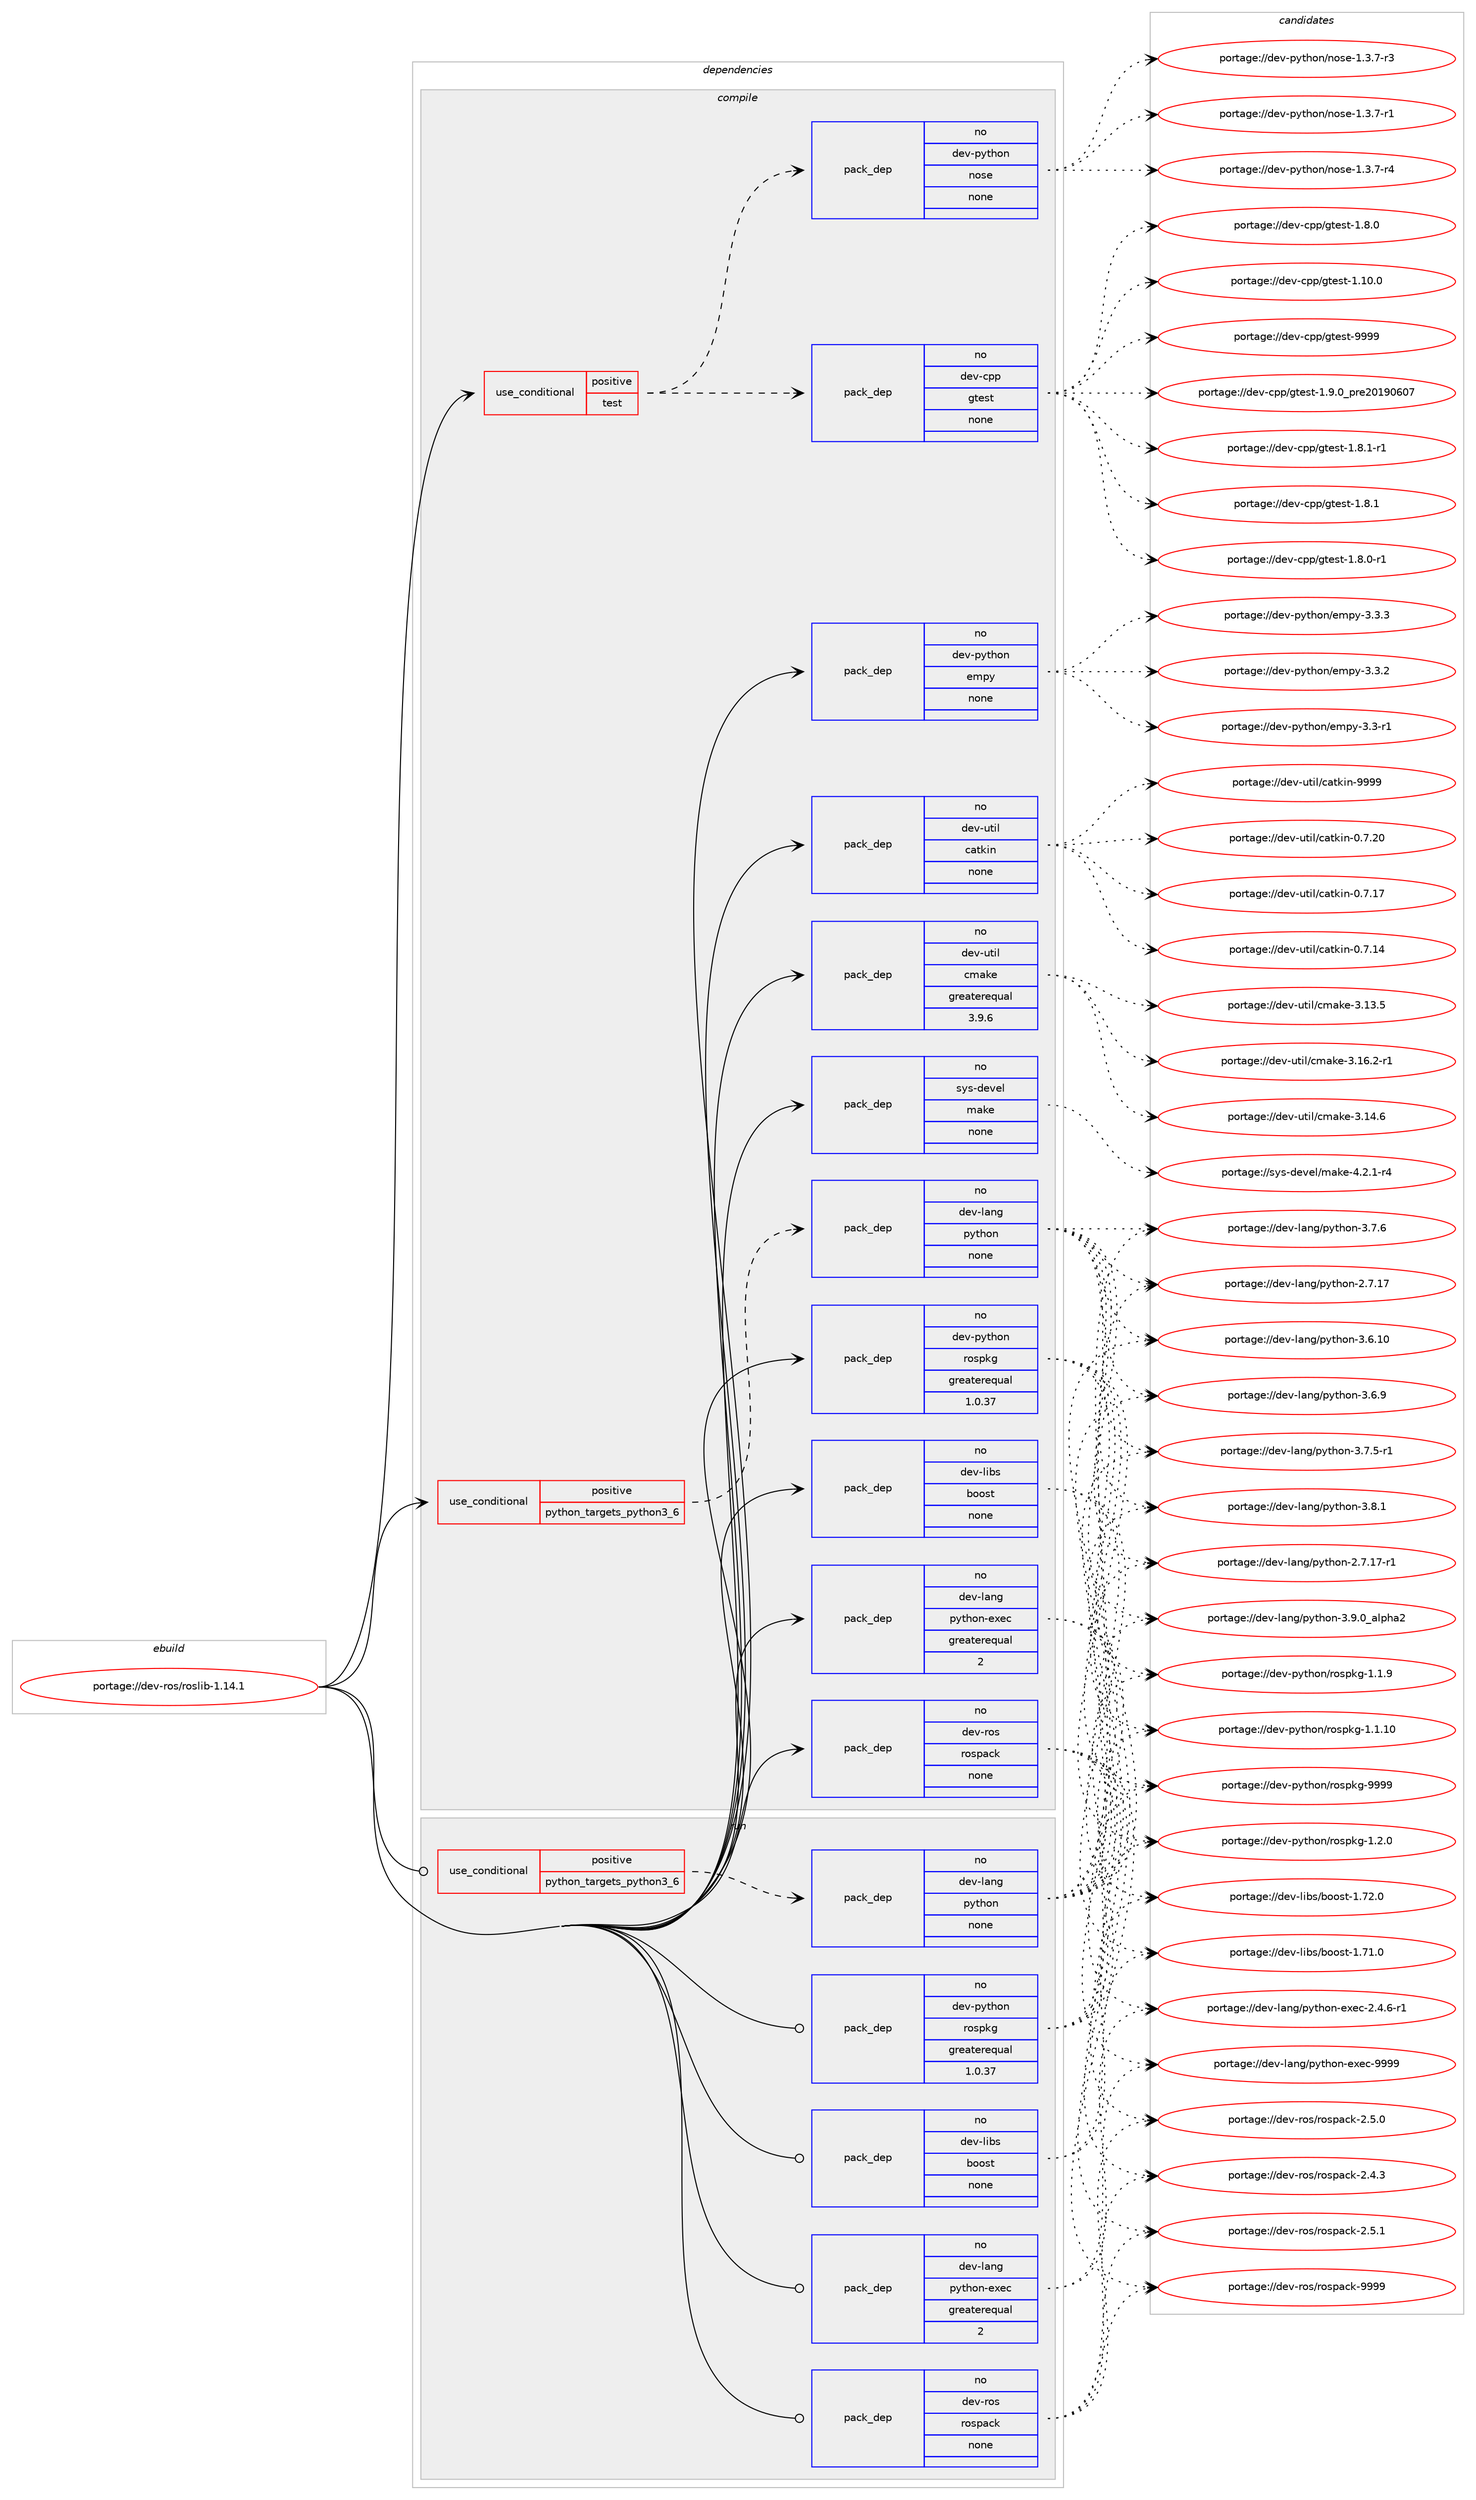 digraph prolog {

# *************
# Graph options
# *************

newrank=true;
concentrate=true;
compound=true;
graph [rankdir=LR,fontname=Helvetica,fontsize=10,ranksep=1.5];#, ranksep=2.5, nodesep=0.2];
edge  [arrowhead=vee];
node  [fontname=Helvetica,fontsize=10];

# **********
# The ebuild
# **********

subgraph cluster_leftcol {
color=gray;
rank=same;
label=<<i>ebuild</i>>;
id [label="portage://dev-ros/roslib-1.14.1", color=red, width=4, href="../dev-ros/roslib-1.14.1.svg"];
}

# ****************
# The dependencies
# ****************

subgraph cluster_midcol {
color=gray;
label=<<i>dependencies</i>>;
subgraph cluster_compile {
fillcolor="#eeeeee";
style=filled;
label=<<i>compile</i>>;
subgraph cond97969 {
dependency387985 [label=<<TABLE BORDER="0" CELLBORDER="1" CELLSPACING="0" CELLPADDING="4"><TR><TD ROWSPAN="3" CELLPADDING="10">use_conditional</TD></TR><TR><TD>positive</TD></TR><TR><TD>python_targets_python3_6</TD></TR></TABLE>>, shape=none, color=red];
subgraph pack285163 {
dependency387986 [label=<<TABLE BORDER="0" CELLBORDER="1" CELLSPACING="0" CELLPADDING="4" WIDTH="220"><TR><TD ROWSPAN="6" CELLPADDING="30">pack_dep</TD></TR><TR><TD WIDTH="110">no</TD></TR><TR><TD>dev-lang</TD></TR><TR><TD>python</TD></TR><TR><TD>none</TD></TR><TR><TD></TD></TR></TABLE>>, shape=none, color=blue];
}
dependency387985:e -> dependency387986:w [weight=20,style="dashed",arrowhead="vee"];
}
id:e -> dependency387985:w [weight=20,style="solid",arrowhead="vee"];
subgraph cond97970 {
dependency387987 [label=<<TABLE BORDER="0" CELLBORDER="1" CELLSPACING="0" CELLPADDING="4"><TR><TD ROWSPAN="3" CELLPADDING="10">use_conditional</TD></TR><TR><TD>positive</TD></TR><TR><TD>test</TD></TR></TABLE>>, shape=none, color=red];
subgraph pack285164 {
dependency387988 [label=<<TABLE BORDER="0" CELLBORDER="1" CELLSPACING="0" CELLPADDING="4" WIDTH="220"><TR><TD ROWSPAN="6" CELLPADDING="30">pack_dep</TD></TR><TR><TD WIDTH="110">no</TD></TR><TR><TD>dev-cpp</TD></TR><TR><TD>gtest</TD></TR><TR><TD>none</TD></TR><TR><TD></TD></TR></TABLE>>, shape=none, color=blue];
}
dependency387987:e -> dependency387988:w [weight=20,style="dashed",arrowhead="vee"];
subgraph pack285165 {
dependency387989 [label=<<TABLE BORDER="0" CELLBORDER="1" CELLSPACING="0" CELLPADDING="4" WIDTH="220"><TR><TD ROWSPAN="6" CELLPADDING="30">pack_dep</TD></TR><TR><TD WIDTH="110">no</TD></TR><TR><TD>dev-python</TD></TR><TR><TD>nose</TD></TR><TR><TD>none</TD></TR><TR><TD></TD></TR></TABLE>>, shape=none, color=blue];
}
dependency387987:e -> dependency387989:w [weight=20,style="dashed",arrowhead="vee"];
}
id:e -> dependency387987:w [weight=20,style="solid",arrowhead="vee"];
subgraph pack285166 {
dependency387990 [label=<<TABLE BORDER="0" CELLBORDER="1" CELLSPACING="0" CELLPADDING="4" WIDTH="220"><TR><TD ROWSPAN="6" CELLPADDING="30">pack_dep</TD></TR><TR><TD WIDTH="110">no</TD></TR><TR><TD>dev-lang</TD></TR><TR><TD>python-exec</TD></TR><TR><TD>greaterequal</TD></TR><TR><TD>2</TD></TR></TABLE>>, shape=none, color=blue];
}
id:e -> dependency387990:w [weight=20,style="solid",arrowhead="vee"];
subgraph pack285167 {
dependency387991 [label=<<TABLE BORDER="0" CELLBORDER="1" CELLSPACING="0" CELLPADDING="4" WIDTH="220"><TR><TD ROWSPAN="6" CELLPADDING="30">pack_dep</TD></TR><TR><TD WIDTH="110">no</TD></TR><TR><TD>dev-libs</TD></TR><TR><TD>boost</TD></TR><TR><TD>none</TD></TR><TR><TD></TD></TR></TABLE>>, shape=none, color=blue];
}
id:e -> dependency387991:w [weight=20,style="solid",arrowhead="vee"];
subgraph pack285168 {
dependency387992 [label=<<TABLE BORDER="0" CELLBORDER="1" CELLSPACING="0" CELLPADDING="4" WIDTH="220"><TR><TD ROWSPAN="6" CELLPADDING="30">pack_dep</TD></TR><TR><TD WIDTH="110">no</TD></TR><TR><TD>dev-python</TD></TR><TR><TD>empy</TD></TR><TR><TD>none</TD></TR><TR><TD></TD></TR></TABLE>>, shape=none, color=blue];
}
id:e -> dependency387992:w [weight=20,style="solid",arrowhead="vee"];
subgraph pack285169 {
dependency387993 [label=<<TABLE BORDER="0" CELLBORDER="1" CELLSPACING="0" CELLPADDING="4" WIDTH="220"><TR><TD ROWSPAN="6" CELLPADDING="30">pack_dep</TD></TR><TR><TD WIDTH="110">no</TD></TR><TR><TD>dev-python</TD></TR><TR><TD>rospkg</TD></TR><TR><TD>greaterequal</TD></TR><TR><TD>1.0.37</TD></TR></TABLE>>, shape=none, color=blue];
}
id:e -> dependency387993:w [weight=20,style="solid",arrowhead="vee"];
subgraph pack285170 {
dependency387994 [label=<<TABLE BORDER="0" CELLBORDER="1" CELLSPACING="0" CELLPADDING="4" WIDTH="220"><TR><TD ROWSPAN="6" CELLPADDING="30">pack_dep</TD></TR><TR><TD WIDTH="110">no</TD></TR><TR><TD>dev-ros</TD></TR><TR><TD>rospack</TD></TR><TR><TD>none</TD></TR><TR><TD></TD></TR></TABLE>>, shape=none, color=blue];
}
id:e -> dependency387994:w [weight=20,style="solid",arrowhead="vee"];
subgraph pack285171 {
dependency387995 [label=<<TABLE BORDER="0" CELLBORDER="1" CELLSPACING="0" CELLPADDING="4" WIDTH="220"><TR><TD ROWSPAN="6" CELLPADDING="30">pack_dep</TD></TR><TR><TD WIDTH="110">no</TD></TR><TR><TD>dev-util</TD></TR><TR><TD>catkin</TD></TR><TR><TD>none</TD></TR><TR><TD></TD></TR></TABLE>>, shape=none, color=blue];
}
id:e -> dependency387995:w [weight=20,style="solid",arrowhead="vee"];
subgraph pack285172 {
dependency387996 [label=<<TABLE BORDER="0" CELLBORDER="1" CELLSPACING="0" CELLPADDING="4" WIDTH="220"><TR><TD ROWSPAN="6" CELLPADDING="30">pack_dep</TD></TR><TR><TD WIDTH="110">no</TD></TR><TR><TD>dev-util</TD></TR><TR><TD>cmake</TD></TR><TR><TD>greaterequal</TD></TR><TR><TD>3.9.6</TD></TR></TABLE>>, shape=none, color=blue];
}
id:e -> dependency387996:w [weight=20,style="solid",arrowhead="vee"];
subgraph pack285173 {
dependency387997 [label=<<TABLE BORDER="0" CELLBORDER="1" CELLSPACING="0" CELLPADDING="4" WIDTH="220"><TR><TD ROWSPAN="6" CELLPADDING="30">pack_dep</TD></TR><TR><TD WIDTH="110">no</TD></TR><TR><TD>sys-devel</TD></TR><TR><TD>make</TD></TR><TR><TD>none</TD></TR><TR><TD></TD></TR></TABLE>>, shape=none, color=blue];
}
id:e -> dependency387997:w [weight=20,style="solid",arrowhead="vee"];
}
subgraph cluster_compileandrun {
fillcolor="#eeeeee";
style=filled;
label=<<i>compile and run</i>>;
}
subgraph cluster_run {
fillcolor="#eeeeee";
style=filled;
label=<<i>run</i>>;
subgraph cond97971 {
dependency387998 [label=<<TABLE BORDER="0" CELLBORDER="1" CELLSPACING="0" CELLPADDING="4"><TR><TD ROWSPAN="3" CELLPADDING="10">use_conditional</TD></TR><TR><TD>positive</TD></TR><TR><TD>python_targets_python3_6</TD></TR></TABLE>>, shape=none, color=red];
subgraph pack285174 {
dependency387999 [label=<<TABLE BORDER="0" CELLBORDER="1" CELLSPACING="0" CELLPADDING="4" WIDTH="220"><TR><TD ROWSPAN="6" CELLPADDING="30">pack_dep</TD></TR><TR><TD WIDTH="110">no</TD></TR><TR><TD>dev-lang</TD></TR><TR><TD>python</TD></TR><TR><TD>none</TD></TR><TR><TD></TD></TR></TABLE>>, shape=none, color=blue];
}
dependency387998:e -> dependency387999:w [weight=20,style="dashed",arrowhead="vee"];
}
id:e -> dependency387998:w [weight=20,style="solid",arrowhead="odot"];
subgraph pack285175 {
dependency388000 [label=<<TABLE BORDER="0" CELLBORDER="1" CELLSPACING="0" CELLPADDING="4" WIDTH="220"><TR><TD ROWSPAN="6" CELLPADDING="30">pack_dep</TD></TR><TR><TD WIDTH="110">no</TD></TR><TR><TD>dev-lang</TD></TR><TR><TD>python-exec</TD></TR><TR><TD>greaterequal</TD></TR><TR><TD>2</TD></TR></TABLE>>, shape=none, color=blue];
}
id:e -> dependency388000:w [weight=20,style="solid",arrowhead="odot"];
subgraph pack285176 {
dependency388001 [label=<<TABLE BORDER="0" CELLBORDER="1" CELLSPACING="0" CELLPADDING="4" WIDTH="220"><TR><TD ROWSPAN="6" CELLPADDING="30">pack_dep</TD></TR><TR><TD WIDTH="110">no</TD></TR><TR><TD>dev-libs</TD></TR><TR><TD>boost</TD></TR><TR><TD>none</TD></TR><TR><TD></TD></TR></TABLE>>, shape=none, color=blue];
}
id:e -> dependency388001:w [weight=20,style="solid",arrowhead="odot"];
subgraph pack285177 {
dependency388002 [label=<<TABLE BORDER="0" CELLBORDER="1" CELLSPACING="0" CELLPADDING="4" WIDTH="220"><TR><TD ROWSPAN="6" CELLPADDING="30">pack_dep</TD></TR><TR><TD WIDTH="110">no</TD></TR><TR><TD>dev-python</TD></TR><TR><TD>rospkg</TD></TR><TR><TD>greaterequal</TD></TR><TR><TD>1.0.37</TD></TR></TABLE>>, shape=none, color=blue];
}
id:e -> dependency388002:w [weight=20,style="solid",arrowhead="odot"];
subgraph pack285178 {
dependency388003 [label=<<TABLE BORDER="0" CELLBORDER="1" CELLSPACING="0" CELLPADDING="4" WIDTH="220"><TR><TD ROWSPAN="6" CELLPADDING="30">pack_dep</TD></TR><TR><TD WIDTH="110">no</TD></TR><TR><TD>dev-ros</TD></TR><TR><TD>rospack</TD></TR><TR><TD>none</TD></TR><TR><TD></TD></TR></TABLE>>, shape=none, color=blue];
}
id:e -> dependency388003:w [weight=20,style="solid",arrowhead="odot"];
}
}

# **************
# The candidates
# **************

subgraph cluster_choices {
rank=same;
color=gray;
label=<<i>candidates</i>>;

subgraph choice285163 {
color=black;
nodesep=1;
choice10010111845108971101034711212111610411111045514657464895971081121049750 [label="portage://dev-lang/python-3.9.0_alpha2", color=red, width=4,href="../dev-lang/python-3.9.0_alpha2.svg"];
choice100101118451089711010347112121116104111110455146564649 [label="portage://dev-lang/python-3.8.1", color=red, width=4,href="../dev-lang/python-3.8.1.svg"];
choice100101118451089711010347112121116104111110455146554654 [label="portage://dev-lang/python-3.7.6", color=red, width=4,href="../dev-lang/python-3.7.6.svg"];
choice1001011184510897110103471121211161041111104551465546534511449 [label="portage://dev-lang/python-3.7.5-r1", color=red, width=4,href="../dev-lang/python-3.7.5-r1.svg"];
choice100101118451089711010347112121116104111110455146544657 [label="portage://dev-lang/python-3.6.9", color=red, width=4,href="../dev-lang/python-3.6.9.svg"];
choice10010111845108971101034711212111610411111045514654464948 [label="portage://dev-lang/python-3.6.10", color=red, width=4,href="../dev-lang/python-3.6.10.svg"];
choice100101118451089711010347112121116104111110455046554649554511449 [label="portage://dev-lang/python-2.7.17-r1", color=red, width=4,href="../dev-lang/python-2.7.17-r1.svg"];
choice10010111845108971101034711212111610411111045504655464955 [label="portage://dev-lang/python-2.7.17", color=red, width=4,href="../dev-lang/python-2.7.17.svg"];
dependency387986:e -> choice10010111845108971101034711212111610411111045514657464895971081121049750:w [style=dotted,weight="100"];
dependency387986:e -> choice100101118451089711010347112121116104111110455146564649:w [style=dotted,weight="100"];
dependency387986:e -> choice100101118451089711010347112121116104111110455146554654:w [style=dotted,weight="100"];
dependency387986:e -> choice1001011184510897110103471121211161041111104551465546534511449:w [style=dotted,weight="100"];
dependency387986:e -> choice100101118451089711010347112121116104111110455146544657:w [style=dotted,weight="100"];
dependency387986:e -> choice10010111845108971101034711212111610411111045514654464948:w [style=dotted,weight="100"];
dependency387986:e -> choice100101118451089711010347112121116104111110455046554649554511449:w [style=dotted,weight="100"];
dependency387986:e -> choice10010111845108971101034711212111610411111045504655464955:w [style=dotted,weight="100"];
}
subgraph choice285164 {
color=black;
nodesep=1;
choice1001011184599112112471031161011151164557575757 [label="portage://dev-cpp/gtest-9999", color=red, width=4,href="../dev-cpp/gtest-9999.svg"];
choice100101118459911211247103116101115116454946574648951121141015048495748544855 [label="portage://dev-cpp/gtest-1.9.0_pre20190607", color=red, width=4,href="../dev-cpp/gtest-1.9.0_pre20190607.svg"];
choice1001011184599112112471031161011151164549465646494511449 [label="portage://dev-cpp/gtest-1.8.1-r1", color=red, width=4,href="../dev-cpp/gtest-1.8.1-r1.svg"];
choice100101118459911211247103116101115116454946564649 [label="portage://dev-cpp/gtest-1.8.1", color=red, width=4,href="../dev-cpp/gtest-1.8.1.svg"];
choice1001011184599112112471031161011151164549465646484511449 [label="portage://dev-cpp/gtest-1.8.0-r1", color=red, width=4,href="../dev-cpp/gtest-1.8.0-r1.svg"];
choice100101118459911211247103116101115116454946564648 [label="portage://dev-cpp/gtest-1.8.0", color=red, width=4,href="../dev-cpp/gtest-1.8.0.svg"];
choice10010111845991121124710311610111511645494649484648 [label="portage://dev-cpp/gtest-1.10.0", color=red, width=4,href="../dev-cpp/gtest-1.10.0.svg"];
dependency387988:e -> choice1001011184599112112471031161011151164557575757:w [style=dotted,weight="100"];
dependency387988:e -> choice100101118459911211247103116101115116454946574648951121141015048495748544855:w [style=dotted,weight="100"];
dependency387988:e -> choice1001011184599112112471031161011151164549465646494511449:w [style=dotted,weight="100"];
dependency387988:e -> choice100101118459911211247103116101115116454946564649:w [style=dotted,weight="100"];
dependency387988:e -> choice1001011184599112112471031161011151164549465646484511449:w [style=dotted,weight="100"];
dependency387988:e -> choice100101118459911211247103116101115116454946564648:w [style=dotted,weight="100"];
dependency387988:e -> choice10010111845991121124710311610111511645494649484648:w [style=dotted,weight="100"];
}
subgraph choice285165 {
color=black;
nodesep=1;
choice10010111845112121116104111110471101111151014549465146554511452 [label="portage://dev-python/nose-1.3.7-r4", color=red, width=4,href="../dev-python/nose-1.3.7-r4.svg"];
choice10010111845112121116104111110471101111151014549465146554511451 [label="portage://dev-python/nose-1.3.7-r3", color=red, width=4,href="../dev-python/nose-1.3.7-r3.svg"];
choice10010111845112121116104111110471101111151014549465146554511449 [label="portage://dev-python/nose-1.3.7-r1", color=red, width=4,href="../dev-python/nose-1.3.7-r1.svg"];
dependency387989:e -> choice10010111845112121116104111110471101111151014549465146554511452:w [style=dotted,weight="100"];
dependency387989:e -> choice10010111845112121116104111110471101111151014549465146554511451:w [style=dotted,weight="100"];
dependency387989:e -> choice10010111845112121116104111110471101111151014549465146554511449:w [style=dotted,weight="100"];
}
subgraph choice285166 {
color=black;
nodesep=1;
choice10010111845108971101034711212111610411111045101120101994557575757 [label="portage://dev-lang/python-exec-9999", color=red, width=4,href="../dev-lang/python-exec-9999.svg"];
choice10010111845108971101034711212111610411111045101120101994550465246544511449 [label="portage://dev-lang/python-exec-2.4.6-r1", color=red, width=4,href="../dev-lang/python-exec-2.4.6-r1.svg"];
dependency387990:e -> choice10010111845108971101034711212111610411111045101120101994557575757:w [style=dotted,weight="100"];
dependency387990:e -> choice10010111845108971101034711212111610411111045101120101994550465246544511449:w [style=dotted,weight="100"];
}
subgraph choice285167 {
color=black;
nodesep=1;
choice1001011184510810598115479811111111511645494655504648 [label="portage://dev-libs/boost-1.72.0", color=red, width=4,href="../dev-libs/boost-1.72.0.svg"];
choice1001011184510810598115479811111111511645494655494648 [label="portage://dev-libs/boost-1.71.0", color=red, width=4,href="../dev-libs/boost-1.71.0.svg"];
dependency387991:e -> choice1001011184510810598115479811111111511645494655504648:w [style=dotted,weight="100"];
dependency387991:e -> choice1001011184510810598115479811111111511645494655494648:w [style=dotted,weight="100"];
}
subgraph choice285168 {
color=black;
nodesep=1;
choice1001011184511212111610411111047101109112121455146514651 [label="portage://dev-python/empy-3.3.3", color=red, width=4,href="../dev-python/empy-3.3.3.svg"];
choice1001011184511212111610411111047101109112121455146514650 [label="portage://dev-python/empy-3.3.2", color=red, width=4,href="../dev-python/empy-3.3.2.svg"];
choice1001011184511212111610411111047101109112121455146514511449 [label="portage://dev-python/empy-3.3-r1", color=red, width=4,href="../dev-python/empy-3.3-r1.svg"];
dependency387992:e -> choice1001011184511212111610411111047101109112121455146514651:w [style=dotted,weight="100"];
dependency387992:e -> choice1001011184511212111610411111047101109112121455146514650:w [style=dotted,weight="100"];
dependency387992:e -> choice1001011184511212111610411111047101109112121455146514511449:w [style=dotted,weight="100"];
}
subgraph choice285169 {
color=black;
nodesep=1;
choice10010111845112121116104111110471141111151121071034557575757 [label="portage://dev-python/rospkg-9999", color=red, width=4,href="../dev-python/rospkg-9999.svg"];
choice1001011184511212111610411111047114111115112107103454946504648 [label="portage://dev-python/rospkg-1.2.0", color=red, width=4,href="../dev-python/rospkg-1.2.0.svg"];
choice1001011184511212111610411111047114111115112107103454946494657 [label="portage://dev-python/rospkg-1.1.9", color=red, width=4,href="../dev-python/rospkg-1.1.9.svg"];
choice100101118451121211161041111104711411111511210710345494649464948 [label="portage://dev-python/rospkg-1.1.10", color=red, width=4,href="../dev-python/rospkg-1.1.10.svg"];
dependency387993:e -> choice10010111845112121116104111110471141111151121071034557575757:w [style=dotted,weight="100"];
dependency387993:e -> choice1001011184511212111610411111047114111115112107103454946504648:w [style=dotted,weight="100"];
dependency387993:e -> choice1001011184511212111610411111047114111115112107103454946494657:w [style=dotted,weight="100"];
dependency387993:e -> choice100101118451121211161041111104711411111511210710345494649464948:w [style=dotted,weight="100"];
}
subgraph choice285170 {
color=black;
nodesep=1;
choice100101118451141111154711411111511297991074557575757 [label="portage://dev-ros/rospack-9999", color=red, width=4,href="../dev-ros/rospack-9999.svg"];
choice10010111845114111115471141111151129799107455046534649 [label="portage://dev-ros/rospack-2.5.1", color=red, width=4,href="../dev-ros/rospack-2.5.1.svg"];
choice10010111845114111115471141111151129799107455046534648 [label="portage://dev-ros/rospack-2.5.0", color=red, width=4,href="../dev-ros/rospack-2.5.0.svg"];
choice10010111845114111115471141111151129799107455046524651 [label="portage://dev-ros/rospack-2.4.3", color=red, width=4,href="../dev-ros/rospack-2.4.3.svg"];
dependency387994:e -> choice100101118451141111154711411111511297991074557575757:w [style=dotted,weight="100"];
dependency387994:e -> choice10010111845114111115471141111151129799107455046534649:w [style=dotted,weight="100"];
dependency387994:e -> choice10010111845114111115471141111151129799107455046534648:w [style=dotted,weight="100"];
dependency387994:e -> choice10010111845114111115471141111151129799107455046524651:w [style=dotted,weight="100"];
}
subgraph choice285171 {
color=black;
nodesep=1;
choice100101118451171161051084799971161071051104557575757 [label="portage://dev-util/catkin-9999", color=red, width=4,href="../dev-util/catkin-9999.svg"];
choice1001011184511711610510847999711610710511045484655465048 [label="portage://dev-util/catkin-0.7.20", color=red, width=4,href="../dev-util/catkin-0.7.20.svg"];
choice1001011184511711610510847999711610710511045484655464955 [label="portage://dev-util/catkin-0.7.17", color=red, width=4,href="../dev-util/catkin-0.7.17.svg"];
choice1001011184511711610510847999711610710511045484655464952 [label="portage://dev-util/catkin-0.7.14", color=red, width=4,href="../dev-util/catkin-0.7.14.svg"];
dependency387995:e -> choice100101118451171161051084799971161071051104557575757:w [style=dotted,weight="100"];
dependency387995:e -> choice1001011184511711610510847999711610710511045484655465048:w [style=dotted,weight="100"];
dependency387995:e -> choice1001011184511711610510847999711610710511045484655464955:w [style=dotted,weight="100"];
dependency387995:e -> choice1001011184511711610510847999711610710511045484655464952:w [style=dotted,weight="100"];
}
subgraph choice285172 {
color=black;
nodesep=1;
choice10010111845117116105108479910997107101455146495446504511449 [label="portage://dev-util/cmake-3.16.2-r1", color=red, width=4,href="../dev-util/cmake-3.16.2-r1.svg"];
choice1001011184511711610510847991099710710145514649524654 [label="portage://dev-util/cmake-3.14.6", color=red, width=4,href="../dev-util/cmake-3.14.6.svg"];
choice1001011184511711610510847991099710710145514649514653 [label="portage://dev-util/cmake-3.13.5", color=red, width=4,href="../dev-util/cmake-3.13.5.svg"];
dependency387996:e -> choice10010111845117116105108479910997107101455146495446504511449:w [style=dotted,weight="100"];
dependency387996:e -> choice1001011184511711610510847991099710710145514649524654:w [style=dotted,weight="100"];
dependency387996:e -> choice1001011184511711610510847991099710710145514649514653:w [style=dotted,weight="100"];
}
subgraph choice285173 {
color=black;
nodesep=1;
choice1151211154510010111810110847109971071014552465046494511452 [label="portage://sys-devel/make-4.2.1-r4", color=red, width=4,href="../sys-devel/make-4.2.1-r4.svg"];
dependency387997:e -> choice1151211154510010111810110847109971071014552465046494511452:w [style=dotted,weight="100"];
}
subgraph choice285174 {
color=black;
nodesep=1;
choice10010111845108971101034711212111610411111045514657464895971081121049750 [label="portage://dev-lang/python-3.9.0_alpha2", color=red, width=4,href="../dev-lang/python-3.9.0_alpha2.svg"];
choice100101118451089711010347112121116104111110455146564649 [label="portage://dev-lang/python-3.8.1", color=red, width=4,href="../dev-lang/python-3.8.1.svg"];
choice100101118451089711010347112121116104111110455146554654 [label="portage://dev-lang/python-3.7.6", color=red, width=4,href="../dev-lang/python-3.7.6.svg"];
choice1001011184510897110103471121211161041111104551465546534511449 [label="portage://dev-lang/python-3.7.5-r1", color=red, width=4,href="../dev-lang/python-3.7.5-r1.svg"];
choice100101118451089711010347112121116104111110455146544657 [label="portage://dev-lang/python-3.6.9", color=red, width=4,href="../dev-lang/python-3.6.9.svg"];
choice10010111845108971101034711212111610411111045514654464948 [label="portage://dev-lang/python-3.6.10", color=red, width=4,href="../dev-lang/python-3.6.10.svg"];
choice100101118451089711010347112121116104111110455046554649554511449 [label="portage://dev-lang/python-2.7.17-r1", color=red, width=4,href="../dev-lang/python-2.7.17-r1.svg"];
choice10010111845108971101034711212111610411111045504655464955 [label="portage://dev-lang/python-2.7.17", color=red, width=4,href="../dev-lang/python-2.7.17.svg"];
dependency387999:e -> choice10010111845108971101034711212111610411111045514657464895971081121049750:w [style=dotted,weight="100"];
dependency387999:e -> choice100101118451089711010347112121116104111110455146564649:w [style=dotted,weight="100"];
dependency387999:e -> choice100101118451089711010347112121116104111110455146554654:w [style=dotted,weight="100"];
dependency387999:e -> choice1001011184510897110103471121211161041111104551465546534511449:w [style=dotted,weight="100"];
dependency387999:e -> choice100101118451089711010347112121116104111110455146544657:w [style=dotted,weight="100"];
dependency387999:e -> choice10010111845108971101034711212111610411111045514654464948:w [style=dotted,weight="100"];
dependency387999:e -> choice100101118451089711010347112121116104111110455046554649554511449:w [style=dotted,weight="100"];
dependency387999:e -> choice10010111845108971101034711212111610411111045504655464955:w [style=dotted,weight="100"];
}
subgraph choice285175 {
color=black;
nodesep=1;
choice10010111845108971101034711212111610411111045101120101994557575757 [label="portage://dev-lang/python-exec-9999", color=red, width=4,href="../dev-lang/python-exec-9999.svg"];
choice10010111845108971101034711212111610411111045101120101994550465246544511449 [label="portage://dev-lang/python-exec-2.4.6-r1", color=red, width=4,href="../dev-lang/python-exec-2.4.6-r1.svg"];
dependency388000:e -> choice10010111845108971101034711212111610411111045101120101994557575757:w [style=dotted,weight="100"];
dependency388000:e -> choice10010111845108971101034711212111610411111045101120101994550465246544511449:w [style=dotted,weight="100"];
}
subgraph choice285176 {
color=black;
nodesep=1;
choice1001011184510810598115479811111111511645494655504648 [label="portage://dev-libs/boost-1.72.0", color=red, width=4,href="../dev-libs/boost-1.72.0.svg"];
choice1001011184510810598115479811111111511645494655494648 [label="portage://dev-libs/boost-1.71.0", color=red, width=4,href="../dev-libs/boost-1.71.0.svg"];
dependency388001:e -> choice1001011184510810598115479811111111511645494655504648:w [style=dotted,weight="100"];
dependency388001:e -> choice1001011184510810598115479811111111511645494655494648:w [style=dotted,weight="100"];
}
subgraph choice285177 {
color=black;
nodesep=1;
choice10010111845112121116104111110471141111151121071034557575757 [label="portage://dev-python/rospkg-9999", color=red, width=4,href="../dev-python/rospkg-9999.svg"];
choice1001011184511212111610411111047114111115112107103454946504648 [label="portage://dev-python/rospkg-1.2.0", color=red, width=4,href="../dev-python/rospkg-1.2.0.svg"];
choice1001011184511212111610411111047114111115112107103454946494657 [label="portage://dev-python/rospkg-1.1.9", color=red, width=4,href="../dev-python/rospkg-1.1.9.svg"];
choice100101118451121211161041111104711411111511210710345494649464948 [label="portage://dev-python/rospkg-1.1.10", color=red, width=4,href="../dev-python/rospkg-1.1.10.svg"];
dependency388002:e -> choice10010111845112121116104111110471141111151121071034557575757:w [style=dotted,weight="100"];
dependency388002:e -> choice1001011184511212111610411111047114111115112107103454946504648:w [style=dotted,weight="100"];
dependency388002:e -> choice1001011184511212111610411111047114111115112107103454946494657:w [style=dotted,weight="100"];
dependency388002:e -> choice100101118451121211161041111104711411111511210710345494649464948:w [style=dotted,weight="100"];
}
subgraph choice285178 {
color=black;
nodesep=1;
choice100101118451141111154711411111511297991074557575757 [label="portage://dev-ros/rospack-9999", color=red, width=4,href="../dev-ros/rospack-9999.svg"];
choice10010111845114111115471141111151129799107455046534649 [label="portage://dev-ros/rospack-2.5.1", color=red, width=4,href="../dev-ros/rospack-2.5.1.svg"];
choice10010111845114111115471141111151129799107455046534648 [label="portage://dev-ros/rospack-2.5.0", color=red, width=4,href="../dev-ros/rospack-2.5.0.svg"];
choice10010111845114111115471141111151129799107455046524651 [label="portage://dev-ros/rospack-2.4.3", color=red, width=4,href="../dev-ros/rospack-2.4.3.svg"];
dependency388003:e -> choice100101118451141111154711411111511297991074557575757:w [style=dotted,weight="100"];
dependency388003:e -> choice10010111845114111115471141111151129799107455046534649:w [style=dotted,weight="100"];
dependency388003:e -> choice10010111845114111115471141111151129799107455046534648:w [style=dotted,weight="100"];
dependency388003:e -> choice10010111845114111115471141111151129799107455046524651:w [style=dotted,weight="100"];
}
}

}
